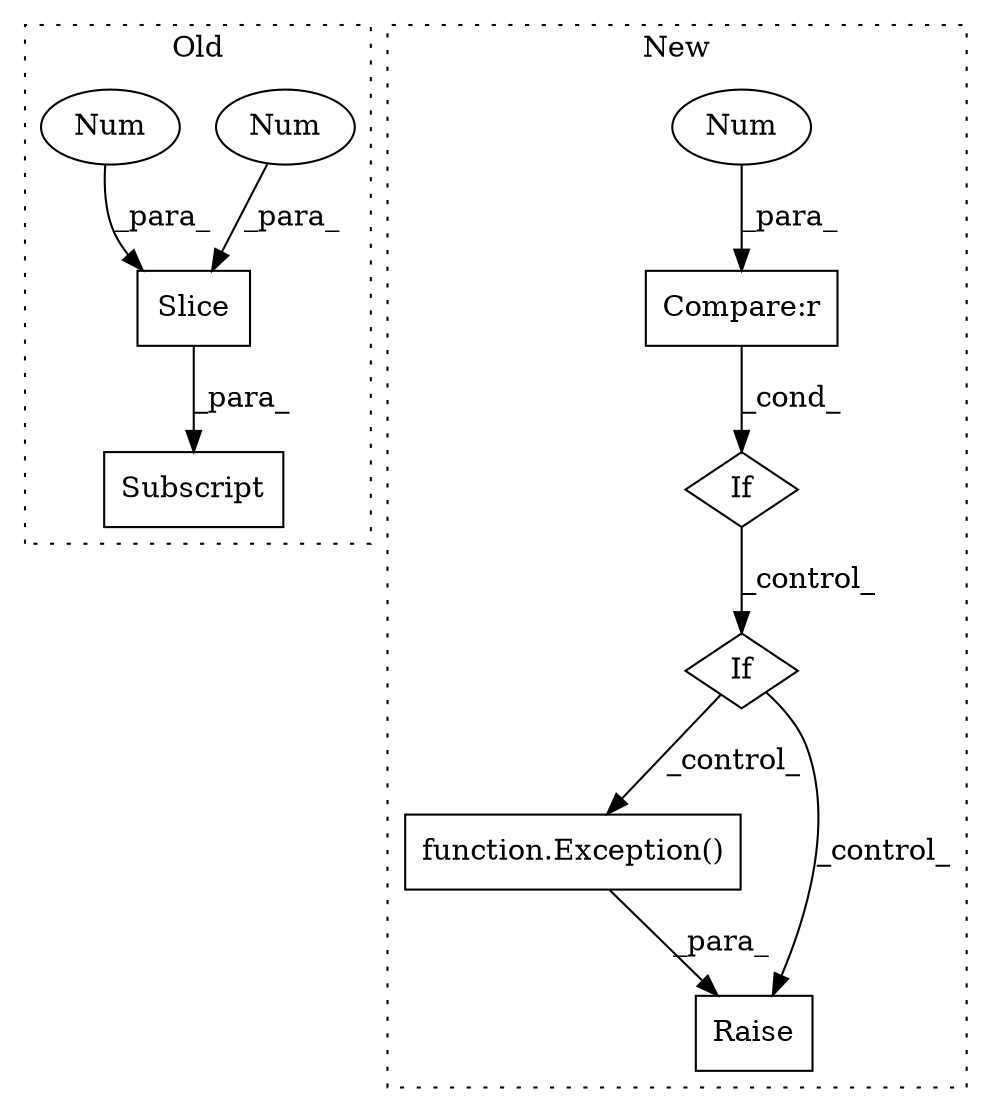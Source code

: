 digraph G {
subgraph cluster0 {
1 [label="Slice" a="80" s="2607" l="4" shape="box"];
4 [label="Num" a="76" s="2607" l="1" shape="ellipse"];
7 [label="Subscript" a="63" s="2599,0" l="13,0" shape="box"];
8 [label="Num" a="76" s="2609" l="2" shape="ellipse"];
label = "Old";
style="dotted";
}
subgraph cluster1 {
2 [label="function.Exception()" a="75" s="2258,2360" l="10,1" shape="box"];
3 [label="If" a="96" s="1998" l="3" shape="diamond"];
5 [label="Raise" a="91" s="2252" l="6" shape="box"];
6 [label="If" a="96" s="2043" l="3" shape="diamond"];
9 [label="Compare:r" a="40" s="2001" l="16" shape="box"];
10 [label="Num" a="76" s="2001" l="1" shape="ellipse"];
label = "New";
style="dotted";
}
1 -> 7 [label="_para_"];
2 -> 5 [label="_para_"];
3 -> 6 [label="_control_"];
4 -> 1 [label="_para_"];
6 -> 5 [label="_control_"];
6 -> 2 [label="_control_"];
8 -> 1 [label="_para_"];
9 -> 3 [label="_cond_"];
10 -> 9 [label="_para_"];
}